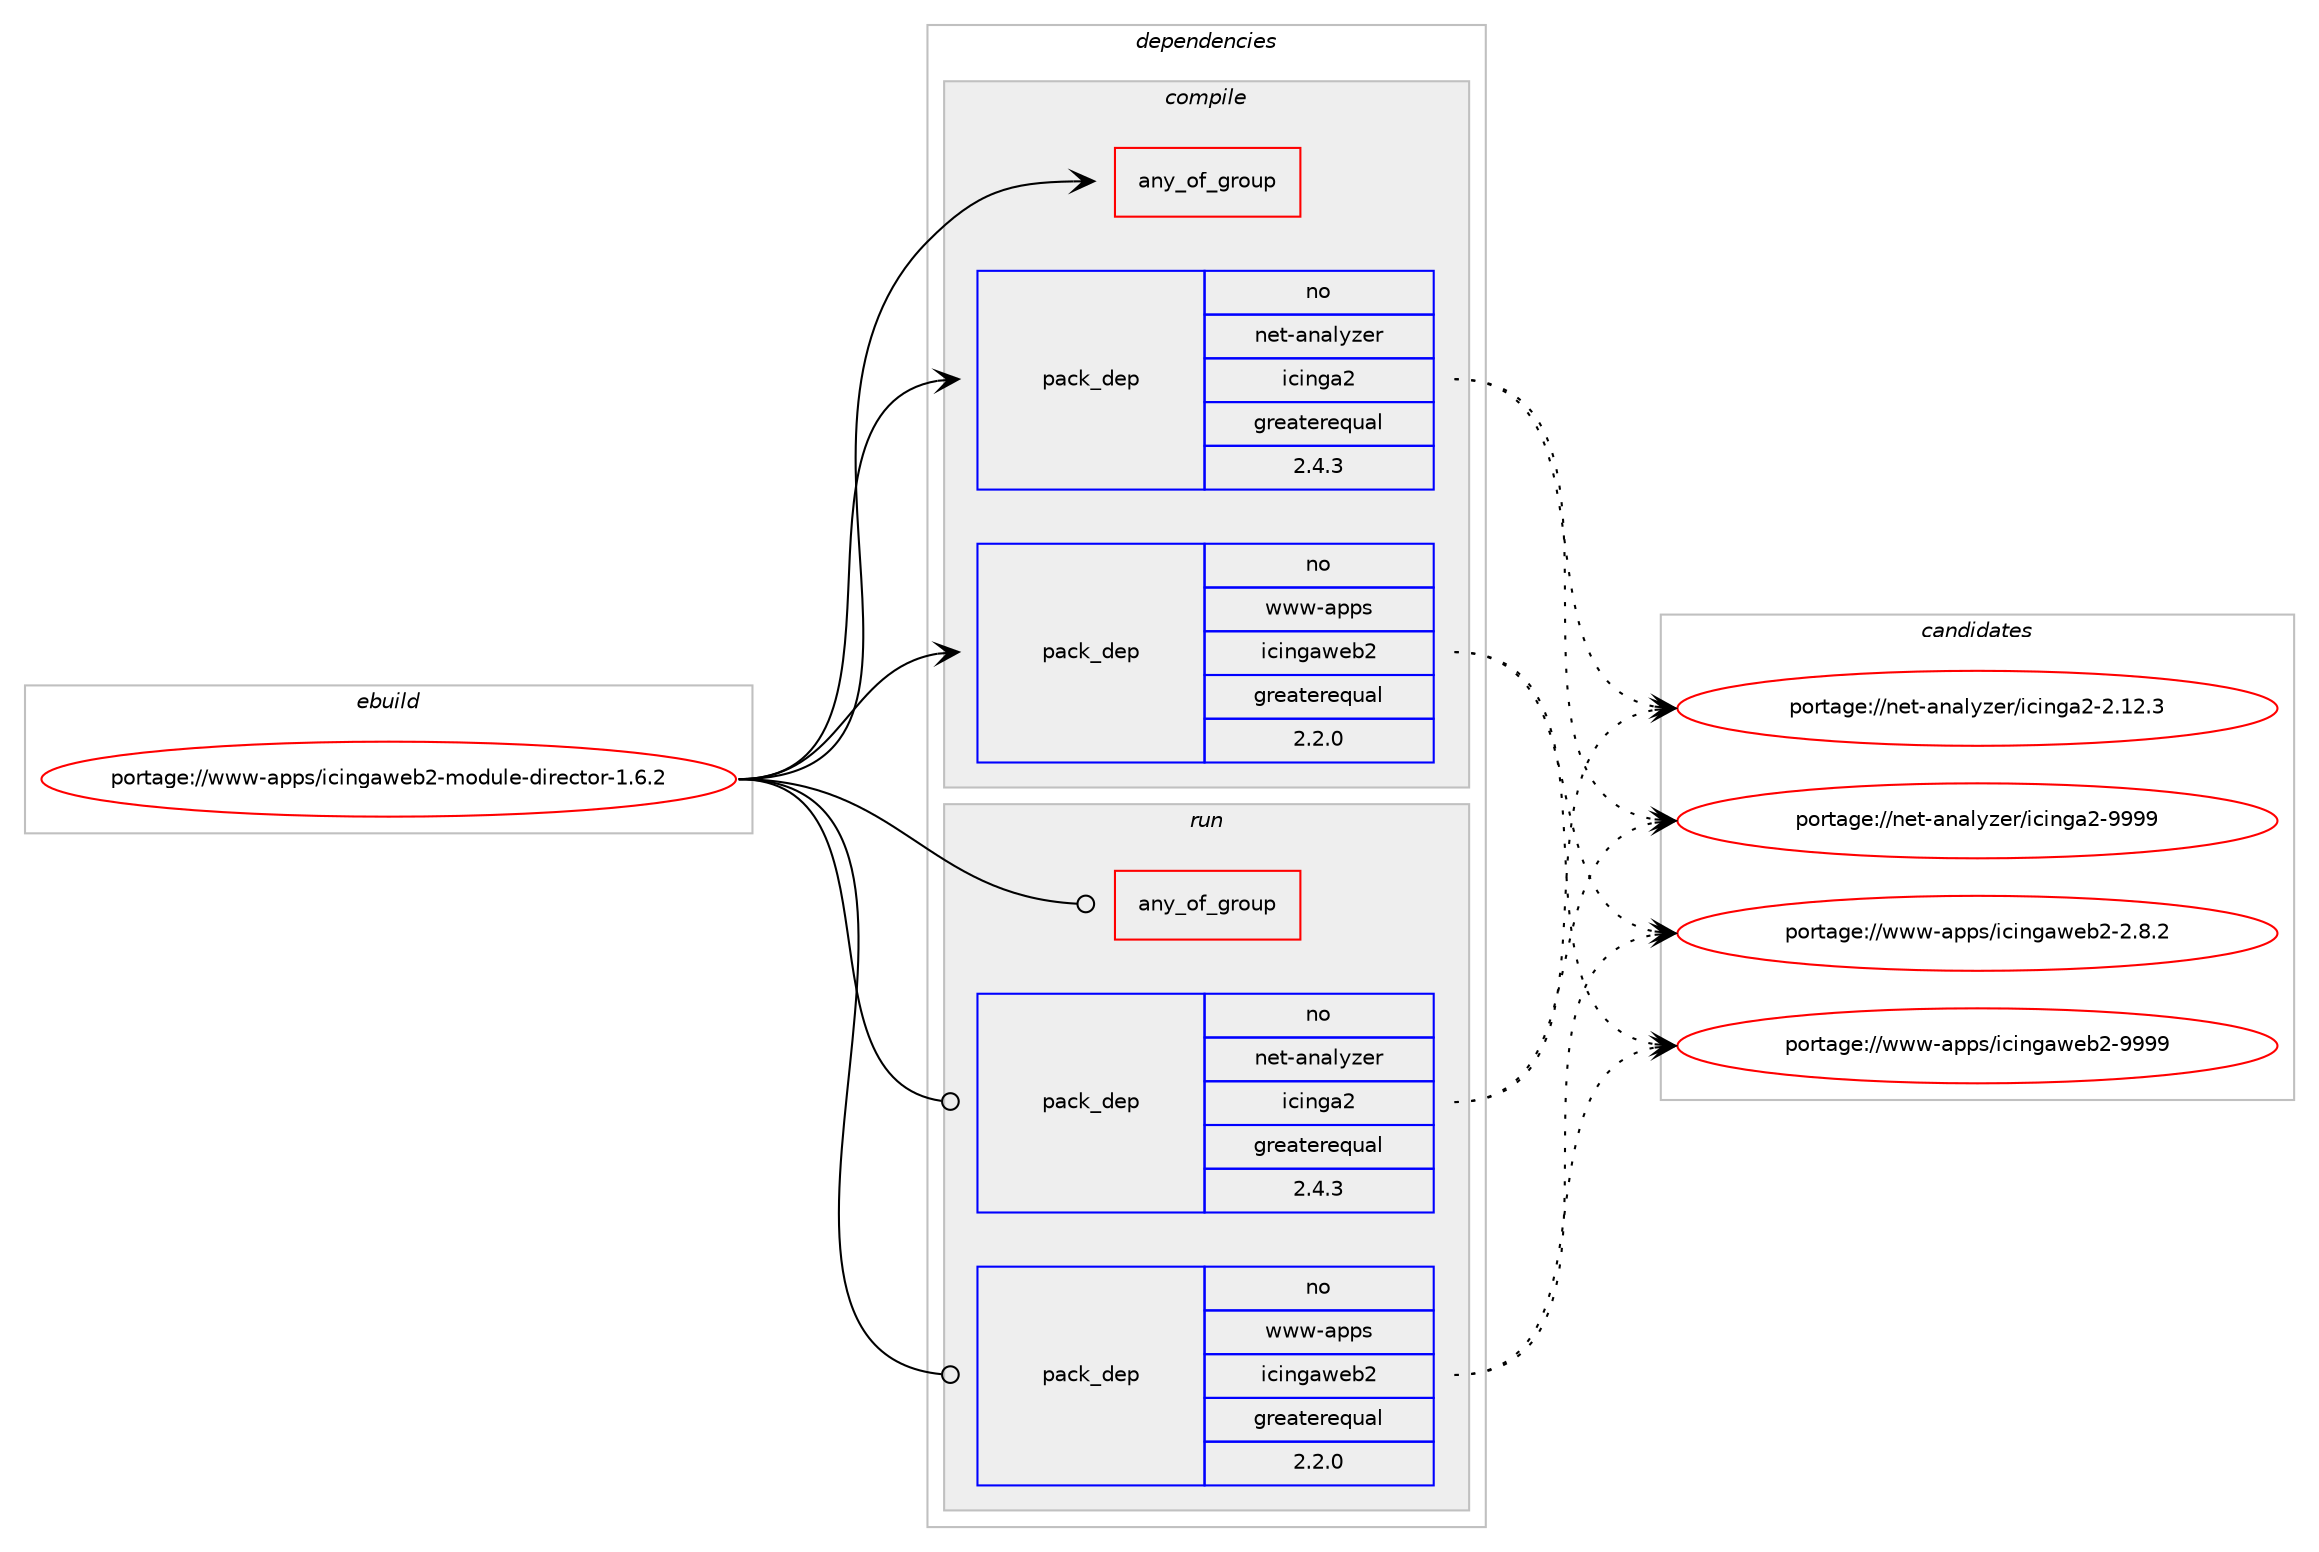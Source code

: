 digraph prolog {

# *************
# Graph options
# *************

newrank=true;
concentrate=true;
compound=true;
graph [rankdir=LR,fontname=Helvetica,fontsize=10,ranksep=1.5];#, ranksep=2.5, nodesep=0.2];
edge  [arrowhead=vee];
node  [fontname=Helvetica,fontsize=10];

# **********
# The ebuild
# **********

subgraph cluster_leftcol {
color=gray;
rank=same;
label=<<i>ebuild</i>>;
id [label="portage://www-apps/icingaweb2-module-director-1.6.2", color=red, width=4, href="../www-apps/icingaweb2-module-director-1.6.2.svg"];
}

# ****************
# The dependencies
# ****************

subgraph cluster_midcol {
color=gray;
label=<<i>dependencies</i>>;
subgraph cluster_compile {
fillcolor="#eeeeee";
style=filled;
label=<<i>compile</i>>;
subgraph any39 {
dependency753 [label=<<TABLE BORDER="0" CELLBORDER="1" CELLSPACING="0" CELLPADDING="4"><TR><TD CELLPADDING="10">any_of_group</TD></TR></TABLE>>, shape=none, color=red];# *** BEGIN UNKNOWN DEPENDENCY TYPE (TODO) ***
# dependency753 -> package_dependency(portage://www-apps/icingaweb2-module-director-1.6.2,install,no,dev-lang,php,none,[,,],[slot(5.6)],[use(enable(curl),none)])
# *** END UNKNOWN DEPENDENCY TYPE (TODO) ***

# *** BEGIN UNKNOWN DEPENDENCY TYPE (TODO) ***
# dependency753 -> package_dependency(portage://www-apps/icingaweb2-module-director-1.6.2,install,no,dev-lang,php,none,[,,],[slot(7.1)],[use(enable(curl),none)])
# *** END UNKNOWN DEPENDENCY TYPE (TODO) ***

# *** BEGIN UNKNOWN DEPENDENCY TYPE (TODO) ***
# dependency753 -> package_dependency(portage://www-apps/icingaweb2-module-director-1.6.2,install,no,dev-lang,php,none,[,,],[slot(7.2)],[use(enable(curl),none)])
# *** END UNKNOWN DEPENDENCY TYPE (TODO) ***

# *** BEGIN UNKNOWN DEPENDENCY TYPE (TODO) ***
# dependency753 -> package_dependency(portage://www-apps/icingaweb2-module-director-1.6.2,install,no,dev-lang,php,none,[,,],[slot(7.3)],[use(enable(curl),none)])
# *** END UNKNOWN DEPENDENCY TYPE (TODO) ***

}
id:e -> dependency753:w [weight=20,style="solid",arrowhead="vee"];
subgraph pack369 {
dependency754 [label=<<TABLE BORDER="0" CELLBORDER="1" CELLSPACING="0" CELLPADDING="4" WIDTH="220"><TR><TD ROWSPAN="6" CELLPADDING="30">pack_dep</TD></TR><TR><TD WIDTH="110">no</TD></TR><TR><TD>net-analyzer</TD></TR><TR><TD>icinga2</TD></TR><TR><TD>greaterequal</TD></TR><TR><TD>2.4.3</TD></TR></TABLE>>, shape=none, color=blue];
}
id:e -> dependency754:w [weight=20,style="solid",arrowhead="vee"];
subgraph pack370 {
dependency755 [label=<<TABLE BORDER="0" CELLBORDER="1" CELLSPACING="0" CELLPADDING="4" WIDTH="220"><TR><TD ROWSPAN="6" CELLPADDING="30">pack_dep</TD></TR><TR><TD WIDTH="110">no</TD></TR><TR><TD>www-apps</TD></TR><TR><TD>icingaweb2</TD></TR><TR><TD>greaterequal</TD></TR><TR><TD>2.2.0</TD></TR></TABLE>>, shape=none, color=blue];
}
id:e -> dependency755:w [weight=20,style="solid",arrowhead="vee"];
}
subgraph cluster_compileandrun {
fillcolor="#eeeeee";
style=filled;
label=<<i>compile and run</i>>;
}
subgraph cluster_run {
fillcolor="#eeeeee";
style=filled;
label=<<i>run</i>>;
subgraph any40 {
dependency756 [label=<<TABLE BORDER="0" CELLBORDER="1" CELLSPACING="0" CELLPADDING="4"><TR><TD CELLPADDING="10">any_of_group</TD></TR></TABLE>>, shape=none, color=red];# *** BEGIN UNKNOWN DEPENDENCY TYPE (TODO) ***
# dependency756 -> package_dependency(portage://www-apps/icingaweb2-module-director-1.6.2,run,no,dev-lang,php,none,[,,],[slot(5.6)],[use(enable(curl),none)])
# *** END UNKNOWN DEPENDENCY TYPE (TODO) ***

# *** BEGIN UNKNOWN DEPENDENCY TYPE (TODO) ***
# dependency756 -> package_dependency(portage://www-apps/icingaweb2-module-director-1.6.2,run,no,dev-lang,php,none,[,,],[slot(7.1)],[use(enable(curl),none)])
# *** END UNKNOWN DEPENDENCY TYPE (TODO) ***

# *** BEGIN UNKNOWN DEPENDENCY TYPE (TODO) ***
# dependency756 -> package_dependency(portage://www-apps/icingaweb2-module-director-1.6.2,run,no,dev-lang,php,none,[,,],[slot(7.2)],[use(enable(curl),none)])
# *** END UNKNOWN DEPENDENCY TYPE (TODO) ***

# *** BEGIN UNKNOWN DEPENDENCY TYPE (TODO) ***
# dependency756 -> package_dependency(portage://www-apps/icingaweb2-module-director-1.6.2,run,no,dev-lang,php,none,[,,],[slot(7.3)],[use(enable(curl),none)])
# *** END UNKNOWN DEPENDENCY TYPE (TODO) ***

}
id:e -> dependency756:w [weight=20,style="solid",arrowhead="odot"];
subgraph pack371 {
dependency757 [label=<<TABLE BORDER="0" CELLBORDER="1" CELLSPACING="0" CELLPADDING="4" WIDTH="220"><TR><TD ROWSPAN="6" CELLPADDING="30">pack_dep</TD></TR><TR><TD WIDTH="110">no</TD></TR><TR><TD>net-analyzer</TD></TR><TR><TD>icinga2</TD></TR><TR><TD>greaterequal</TD></TR><TR><TD>2.4.3</TD></TR></TABLE>>, shape=none, color=blue];
}
id:e -> dependency757:w [weight=20,style="solid",arrowhead="odot"];
subgraph pack372 {
dependency758 [label=<<TABLE BORDER="0" CELLBORDER="1" CELLSPACING="0" CELLPADDING="4" WIDTH="220"><TR><TD ROWSPAN="6" CELLPADDING="30">pack_dep</TD></TR><TR><TD WIDTH="110">no</TD></TR><TR><TD>www-apps</TD></TR><TR><TD>icingaweb2</TD></TR><TR><TD>greaterequal</TD></TR><TR><TD>2.2.0</TD></TR></TABLE>>, shape=none, color=blue];
}
id:e -> dependency758:w [weight=20,style="solid",arrowhead="odot"];
}
}

# **************
# The candidates
# **************

subgraph cluster_choices {
rank=same;
color=gray;
label=<<i>candidates</i>>;

subgraph choice369 {
color=black;
nodesep=1;
choice1101011164597110971081211221011144710599105110103975045504649504651 [label="portage://net-analyzer/icinga2-2.12.3", color=red, width=4,href="../net-analyzer/icinga2-2.12.3.svg"];
choice110101116459711097108121122101114471059910511010397504557575757 [label="portage://net-analyzer/icinga2-9999", color=red, width=4,href="../net-analyzer/icinga2-9999.svg"];
dependency754:e -> choice1101011164597110971081211221011144710599105110103975045504649504651:w [style=dotted,weight="100"];
dependency754:e -> choice110101116459711097108121122101114471059910511010397504557575757:w [style=dotted,weight="100"];
}
subgraph choice370 {
color=black;
nodesep=1;
choice11911911945971121121154710599105110103971191019850455046564650 [label="portage://www-apps/icingaweb2-2.8.2", color=red, width=4,href="../www-apps/icingaweb2-2.8.2.svg"];
choice119119119459711211211547105991051101039711910198504557575757 [label="portage://www-apps/icingaweb2-9999", color=red, width=4,href="../www-apps/icingaweb2-9999.svg"];
dependency755:e -> choice11911911945971121121154710599105110103971191019850455046564650:w [style=dotted,weight="100"];
dependency755:e -> choice119119119459711211211547105991051101039711910198504557575757:w [style=dotted,weight="100"];
}
subgraph choice371 {
color=black;
nodesep=1;
choice1101011164597110971081211221011144710599105110103975045504649504651 [label="portage://net-analyzer/icinga2-2.12.3", color=red, width=4,href="../net-analyzer/icinga2-2.12.3.svg"];
choice110101116459711097108121122101114471059910511010397504557575757 [label="portage://net-analyzer/icinga2-9999", color=red, width=4,href="../net-analyzer/icinga2-9999.svg"];
dependency757:e -> choice1101011164597110971081211221011144710599105110103975045504649504651:w [style=dotted,weight="100"];
dependency757:e -> choice110101116459711097108121122101114471059910511010397504557575757:w [style=dotted,weight="100"];
}
subgraph choice372 {
color=black;
nodesep=1;
choice11911911945971121121154710599105110103971191019850455046564650 [label="portage://www-apps/icingaweb2-2.8.2", color=red, width=4,href="../www-apps/icingaweb2-2.8.2.svg"];
choice119119119459711211211547105991051101039711910198504557575757 [label="portage://www-apps/icingaweb2-9999", color=red, width=4,href="../www-apps/icingaweb2-9999.svg"];
dependency758:e -> choice11911911945971121121154710599105110103971191019850455046564650:w [style=dotted,weight="100"];
dependency758:e -> choice119119119459711211211547105991051101039711910198504557575757:w [style=dotted,weight="100"];
}
}

}
